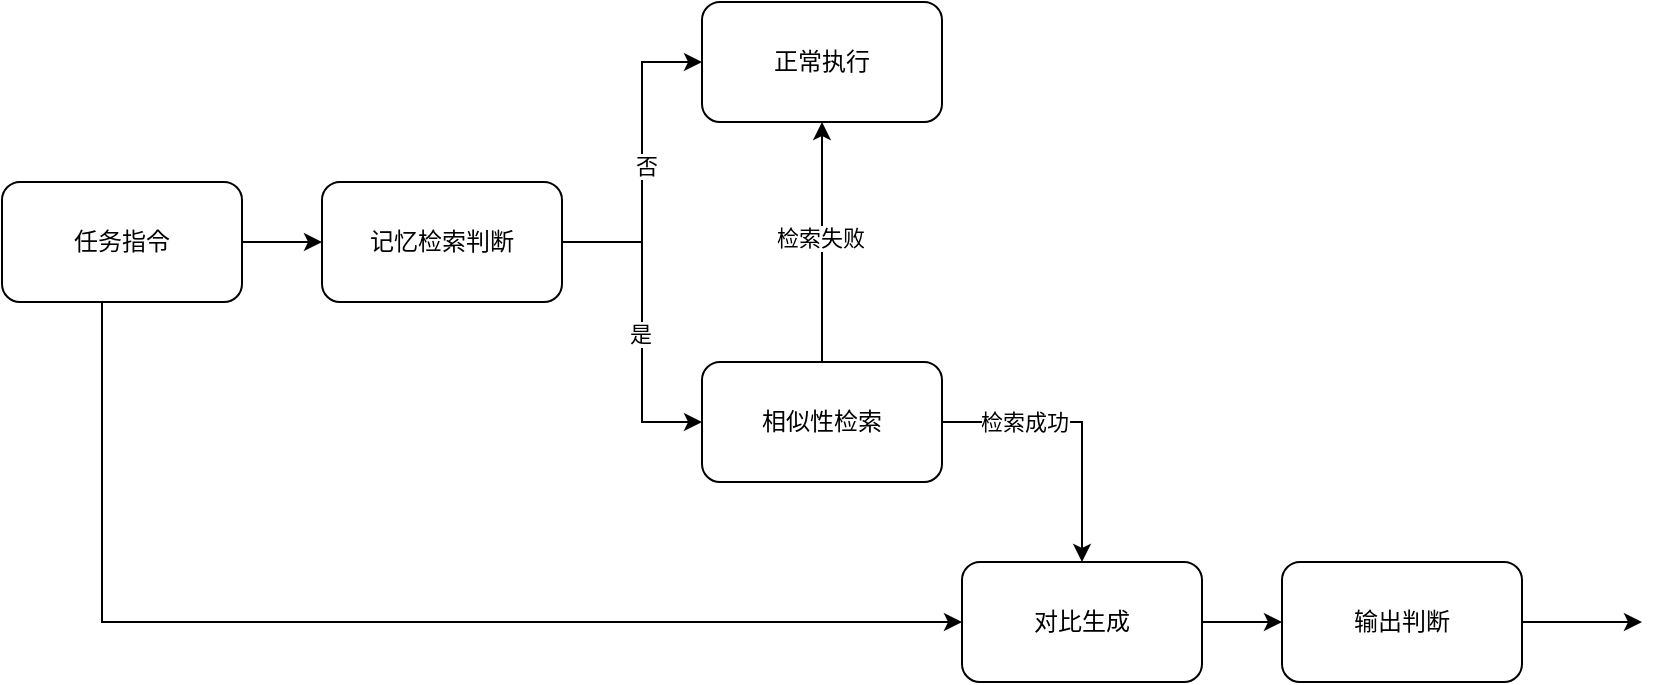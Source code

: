 <mxfile version="26.0.5">
  <diagram name="Page-1" id="IPtiExaKncA8bv29iWhq">
    <mxGraphModel dx="1282" dy="565" grid="1" gridSize="10" guides="1" tooltips="1" connect="1" arrows="1" fold="1" page="1" pageScale="1" pageWidth="850" pageHeight="1100" math="0" shadow="0">
      <root>
        <mxCell id="0" />
        <mxCell id="1" parent="0" />
        <mxCell id="JQew7lFcBhmZI9ggwD8I-4" value="" style="edgeStyle=orthogonalEdgeStyle;rounded=0;orthogonalLoop=1;jettySize=auto;html=1;" edge="1" parent="1" source="JQew7lFcBhmZI9ggwD8I-2" target="JQew7lFcBhmZI9ggwD8I-3">
          <mxGeometry relative="1" as="geometry" />
        </mxCell>
        <mxCell id="JQew7lFcBhmZI9ggwD8I-13" style="edgeStyle=orthogonalEdgeStyle;rounded=0;orthogonalLoop=1;jettySize=auto;html=1;entryX=0;entryY=0.5;entryDx=0;entryDy=0;" edge="1" parent="1" source="JQew7lFcBhmZI9ggwD8I-2" target="JQew7lFcBhmZI9ggwD8I-9">
          <mxGeometry relative="1" as="geometry">
            <Array as="points">
              <mxPoint x="160" y="450" />
              <mxPoint x="590" y="450" />
            </Array>
          </mxGeometry>
        </mxCell>
        <mxCell id="JQew7lFcBhmZI9ggwD8I-2" value="任务指令" style="rounded=1;whiteSpace=wrap;html=1;" vertex="1" parent="1">
          <mxGeometry x="110" y="230" width="120" height="60" as="geometry" />
        </mxCell>
        <mxCell id="JQew7lFcBhmZI9ggwD8I-6" value="" style="edgeStyle=orthogonalEdgeStyle;rounded=0;orthogonalLoop=1;jettySize=auto;html=1;" edge="1" parent="1" source="JQew7lFcBhmZI9ggwD8I-3" target="JQew7lFcBhmZI9ggwD8I-5">
          <mxGeometry relative="1" as="geometry">
            <Array as="points">
              <mxPoint x="430" y="260" />
              <mxPoint x="430" y="170" />
            </Array>
          </mxGeometry>
        </mxCell>
        <mxCell id="JQew7lFcBhmZI9ggwD8I-19" value="否" style="edgeLabel;html=1;align=center;verticalAlign=middle;resizable=0;points=[];" vertex="1" connectable="0" parent="JQew7lFcBhmZI9ggwD8I-6">
          <mxGeometry x="-0.025" y="-2" relative="1" as="geometry">
            <mxPoint as="offset" />
          </mxGeometry>
        </mxCell>
        <mxCell id="JQew7lFcBhmZI9ggwD8I-8" value="" style="edgeStyle=orthogonalEdgeStyle;rounded=0;orthogonalLoop=1;jettySize=auto;html=1;" edge="1" parent="1" source="JQew7lFcBhmZI9ggwD8I-3" target="JQew7lFcBhmZI9ggwD8I-7">
          <mxGeometry relative="1" as="geometry">
            <Array as="points">
              <mxPoint x="430" y="260" />
              <mxPoint x="430" y="350" />
            </Array>
          </mxGeometry>
        </mxCell>
        <mxCell id="JQew7lFcBhmZI9ggwD8I-20" value="是" style="edgeLabel;html=1;align=center;verticalAlign=middle;resizable=0;points=[];" vertex="1" connectable="0" parent="JQew7lFcBhmZI9ggwD8I-8">
          <mxGeometry x="0.075" y="-1" relative="1" as="geometry">
            <mxPoint as="offset" />
          </mxGeometry>
        </mxCell>
        <mxCell id="JQew7lFcBhmZI9ggwD8I-3" value="记忆检索判断" style="whiteSpace=wrap;html=1;rounded=1;" vertex="1" parent="1">
          <mxGeometry x="270" y="230" width="120" height="60" as="geometry" />
        </mxCell>
        <mxCell id="JQew7lFcBhmZI9ggwD8I-5" value="正常执行" style="whiteSpace=wrap;html=1;rounded=1;" vertex="1" parent="1">
          <mxGeometry x="460" y="140" width="120" height="60" as="geometry" />
        </mxCell>
        <mxCell id="JQew7lFcBhmZI9ggwD8I-21" style="edgeStyle=orthogonalEdgeStyle;rounded=0;orthogonalLoop=1;jettySize=auto;html=1;exitX=1;exitY=0.5;exitDx=0;exitDy=0;entryX=0.5;entryY=0;entryDx=0;entryDy=0;" edge="1" parent="1" source="JQew7lFcBhmZI9ggwD8I-7" target="JQew7lFcBhmZI9ggwD8I-9">
          <mxGeometry relative="1" as="geometry" />
        </mxCell>
        <mxCell id="JQew7lFcBhmZI9ggwD8I-22" value="检索成功" style="edgeLabel;html=1;align=center;verticalAlign=middle;resizable=0;points=[];" vertex="1" connectable="0" parent="JQew7lFcBhmZI9ggwD8I-21">
          <mxGeometry x="-0.423" relative="1" as="geometry">
            <mxPoint as="offset" />
          </mxGeometry>
        </mxCell>
        <mxCell id="JQew7lFcBhmZI9ggwD8I-23" style="edgeStyle=orthogonalEdgeStyle;rounded=0;orthogonalLoop=1;jettySize=auto;html=1;exitX=0.5;exitY=0;exitDx=0;exitDy=0;entryX=0.5;entryY=1;entryDx=0;entryDy=0;" edge="1" parent="1" source="JQew7lFcBhmZI9ggwD8I-7" target="JQew7lFcBhmZI9ggwD8I-5">
          <mxGeometry relative="1" as="geometry" />
        </mxCell>
        <mxCell id="JQew7lFcBhmZI9ggwD8I-24" value="检索失败" style="edgeLabel;html=1;align=center;verticalAlign=middle;resizable=0;points=[];" vertex="1" connectable="0" parent="JQew7lFcBhmZI9ggwD8I-23">
          <mxGeometry x="0.033" y="1" relative="1" as="geometry">
            <mxPoint as="offset" />
          </mxGeometry>
        </mxCell>
        <mxCell id="JQew7lFcBhmZI9ggwD8I-7" value="相似性检索" style="whiteSpace=wrap;html=1;rounded=1;" vertex="1" parent="1">
          <mxGeometry x="460" y="320" width="120" height="60" as="geometry" />
        </mxCell>
        <mxCell id="JQew7lFcBhmZI9ggwD8I-15" value="" style="edgeStyle=orthogonalEdgeStyle;rounded=0;orthogonalLoop=1;jettySize=auto;html=1;" edge="1" parent="1" source="JQew7lFcBhmZI9ggwD8I-9" target="JQew7lFcBhmZI9ggwD8I-14">
          <mxGeometry relative="1" as="geometry" />
        </mxCell>
        <mxCell id="JQew7lFcBhmZI9ggwD8I-9" value="对比生成" style="whiteSpace=wrap;html=1;rounded=1;" vertex="1" parent="1">
          <mxGeometry x="590" y="420" width="120" height="60" as="geometry" />
        </mxCell>
        <mxCell id="JQew7lFcBhmZI9ggwD8I-18" style="edgeStyle=orthogonalEdgeStyle;rounded=0;orthogonalLoop=1;jettySize=auto;html=1;exitX=1;exitY=0.5;exitDx=0;exitDy=0;" edge="1" parent="1" source="JQew7lFcBhmZI9ggwD8I-14">
          <mxGeometry relative="1" as="geometry">
            <mxPoint x="930" y="450" as="targetPoint" />
          </mxGeometry>
        </mxCell>
        <mxCell id="JQew7lFcBhmZI9ggwD8I-14" value="输出判断" style="whiteSpace=wrap;html=1;rounded=1;" vertex="1" parent="1">
          <mxGeometry x="750" y="420" width="120" height="60" as="geometry" />
        </mxCell>
      </root>
    </mxGraphModel>
  </diagram>
</mxfile>
